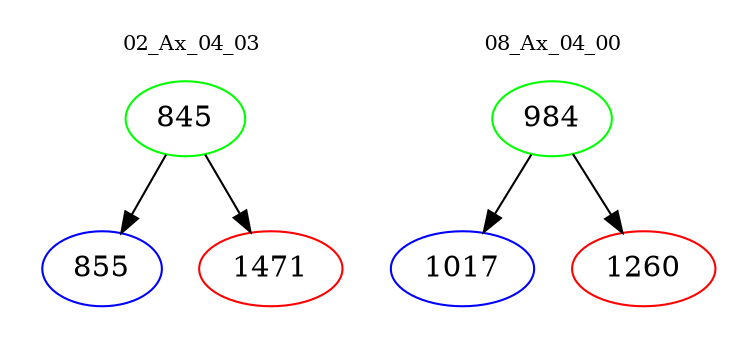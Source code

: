 digraph{
subgraph cluster_0 {
color = white
label = "02_Ax_04_03";
fontsize=10;
T0_845 [label="845", color="green"]
T0_845 -> T0_855 [color="black"]
T0_855 [label="855", color="blue"]
T0_845 -> T0_1471 [color="black"]
T0_1471 [label="1471", color="red"]
}
subgraph cluster_1 {
color = white
label = "08_Ax_04_00";
fontsize=10;
T1_984 [label="984", color="green"]
T1_984 -> T1_1017 [color="black"]
T1_1017 [label="1017", color="blue"]
T1_984 -> T1_1260 [color="black"]
T1_1260 [label="1260", color="red"]
}
}
